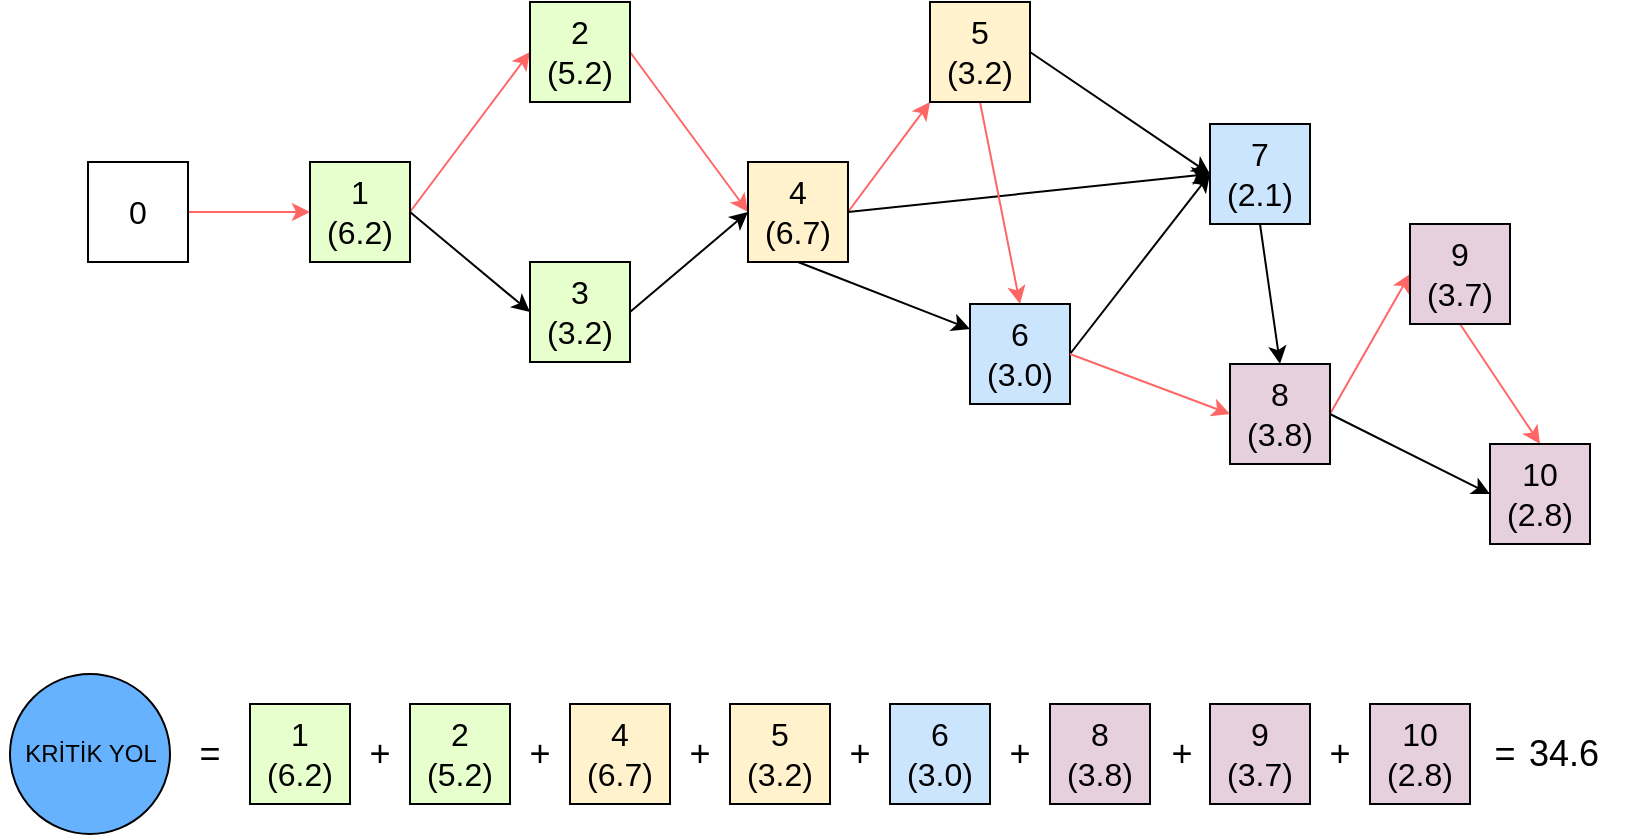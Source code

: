 <mxfile version="21.2.1" type="device">
  <diagram name="Sayfa -1" id="1VfGgLXpO2YLK4OjEldR">
    <mxGraphModel dx="1276" dy="623" grid="1" gridSize="10" guides="1" tooltips="1" connect="1" arrows="1" fold="1" page="1" pageScale="1" pageWidth="827" pageHeight="1169" math="0" shadow="0">
      <root>
        <mxCell id="0" />
        <mxCell id="1" parent="0" />
        <mxCell id="rzmeEAUV-gNBz53BcbZ_-18" value="" style="ellipse;whiteSpace=wrap;html=1;aspect=fixed;fillColor=#66B2FF;" parent="1" vertex="1">
          <mxGeometry x="20" y="675" width="80" height="80" as="geometry" />
        </mxCell>
        <mxCell id="x2CVY-ZXqYDdgK4kVcqY-9" value="" style="edgeStyle=orthogonalEdgeStyle;rounded=0;orthogonalLoop=1;jettySize=auto;html=1;entryX=0;entryY=0.5;entryDx=0;entryDy=0;exitX=1;exitY=0.5;exitDx=0;exitDy=0;strokeColor=#FF6666;" parent="1" source="x2CVY-ZXqYDdgK4kVcqY-7" target="x2CVY-ZXqYDdgK4kVcqY-8" edge="1">
          <mxGeometry relative="1" as="geometry" />
        </mxCell>
        <mxCell id="x2CVY-ZXqYDdgK4kVcqY-7" value="&lt;font size=&quot;3&quot;&gt;0&lt;/font&gt;" style="whiteSpace=wrap;html=1;aspect=fixed;" parent="1" vertex="1">
          <mxGeometry x="59" y="419" width="50" height="50" as="geometry" />
        </mxCell>
        <mxCell id="x2CVY-ZXqYDdgK4kVcqY-19" style="edgeStyle=none;rounded=0;orthogonalLoop=1;jettySize=auto;html=1;exitX=1;exitY=0.5;exitDx=0;exitDy=0;entryX=0;entryY=0.5;entryDx=0;entryDy=0;strokeColor=#FF6666;" parent="1" source="x2CVY-ZXqYDdgK4kVcqY-8" target="x2CVY-ZXqYDdgK4kVcqY-10" edge="1">
          <mxGeometry relative="1" as="geometry" />
        </mxCell>
        <mxCell id="x2CVY-ZXqYDdgK4kVcqY-20" style="edgeStyle=none;rounded=0;orthogonalLoop=1;jettySize=auto;html=1;exitX=1;exitY=0.5;exitDx=0;exitDy=0;entryX=0;entryY=0.5;entryDx=0;entryDy=0;" parent="1" source="x2CVY-ZXqYDdgK4kVcqY-8" target="x2CVY-ZXqYDdgK4kVcqY-13" edge="1">
          <mxGeometry relative="1" as="geometry" />
        </mxCell>
        <mxCell id="x2CVY-ZXqYDdgK4kVcqY-8" value="&lt;font size=&quot;3&quot;&gt;1&lt;br&gt;(6.2)&lt;br&gt;&lt;/font&gt;" style="whiteSpace=wrap;html=1;aspect=fixed;fillColor=#E6FFCC;" parent="1" vertex="1">
          <mxGeometry x="170" y="419" width="50" height="50" as="geometry" />
        </mxCell>
        <mxCell id="x2CVY-ZXqYDdgK4kVcqY-22" style="edgeStyle=none;rounded=0;orthogonalLoop=1;jettySize=auto;html=1;exitX=1;exitY=0.5;exitDx=0;exitDy=0;entryX=0;entryY=0.5;entryDx=0;entryDy=0;strokeColor=#FF6666;" parent="1" source="x2CVY-ZXqYDdgK4kVcqY-10" target="x2CVY-ZXqYDdgK4kVcqY-15" edge="1">
          <mxGeometry relative="1" as="geometry" />
        </mxCell>
        <mxCell id="x2CVY-ZXqYDdgK4kVcqY-10" value="&lt;font size=&quot;3&quot;&gt;2&lt;br&gt;(5.2)&lt;br&gt;&lt;/font&gt;" style="whiteSpace=wrap;html=1;aspect=fixed;fillColor=#E6FFCC;" parent="1" vertex="1">
          <mxGeometry x="280" y="339" width="50" height="50" as="geometry" />
        </mxCell>
        <mxCell id="x2CVY-ZXqYDdgK4kVcqY-23" style="edgeStyle=none;rounded=0;orthogonalLoop=1;jettySize=auto;html=1;exitX=1;exitY=0.5;exitDx=0;exitDy=0;entryX=0;entryY=0.5;entryDx=0;entryDy=0;" parent="1" source="x2CVY-ZXqYDdgK4kVcqY-13" target="x2CVY-ZXqYDdgK4kVcqY-15" edge="1">
          <mxGeometry relative="1" as="geometry">
            <mxPoint x="409" y="429" as="targetPoint" />
          </mxGeometry>
        </mxCell>
        <mxCell id="x2CVY-ZXqYDdgK4kVcqY-13" value="&lt;font size=&quot;3&quot;&gt;3&lt;br&gt;(3.2)&lt;br&gt;&lt;/font&gt;" style="whiteSpace=wrap;html=1;aspect=fixed;fillColor=#E6FFCC;" parent="1" vertex="1">
          <mxGeometry x="280" y="469" width="50" height="50" as="geometry" />
        </mxCell>
        <mxCell id="x2CVY-ZXqYDdgK4kVcqY-25" value="" style="edgeStyle=none;rounded=0;orthogonalLoop=1;jettySize=auto;html=1;entryX=0;entryY=1;entryDx=0;entryDy=0;exitX=1;exitY=0.5;exitDx=0;exitDy=0;strokeColor=#FF6666;" parent="1" source="x2CVY-ZXqYDdgK4kVcqY-15" target="x2CVY-ZXqYDdgK4kVcqY-24" edge="1">
          <mxGeometry relative="1" as="geometry" />
        </mxCell>
        <mxCell id="x2CVY-ZXqYDdgK4kVcqY-28" style="edgeStyle=none;rounded=0;orthogonalLoop=1;jettySize=auto;html=1;exitX=0.5;exitY=1;exitDx=0;exitDy=0;entryX=0;entryY=0.25;entryDx=0;entryDy=0;" parent="1" source="x2CVY-ZXqYDdgK4kVcqY-15" target="x2CVY-ZXqYDdgK4kVcqY-26" edge="1">
          <mxGeometry relative="1" as="geometry" />
        </mxCell>
        <mxCell id="x2CVY-ZXqYDdgK4kVcqY-32" style="edgeStyle=none;rounded=0;orthogonalLoop=1;jettySize=auto;html=1;exitX=1;exitY=0.5;exitDx=0;exitDy=0;entryX=0;entryY=0.5;entryDx=0;entryDy=0;" parent="1" source="x2CVY-ZXqYDdgK4kVcqY-15" target="x2CVY-ZXqYDdgK4kVcqY-30" edge="1">
          <mxGeometry relative="1" as="geometry" />
        </mxCell>
        <mxCell id="x2CVY-ZXqYDdgK4kVcqY-15" value="&lt;font size=&quot;3&quot;&gt;4&lt;br&gt;(6.7)&lt;br&gt;&lt;/font&gt;" style="whiteSpace=wrap;html=1;aspect=fixed;fillColor=#FFF2CC;" parent="1" vertex="1">
          <mxGeometry x="389" y="419" width="50" height="50" as="geometry" />
        </mxCell>
        <mxCell id="x2CVY-ZXqYDdgK4kVcqY-29" style="edgeStyle=none;rounded=0;orthogonalLoop=1;jettySize=auto;html=1;exitX=0.5;exitY=1;exitDx=0;exitDy=0;entryX=0.5;entryY=0;entryDx=0;entryDy=0;strokeColor=#FF6666;" parent="1" source="x2CVY-ZXqYDdgK4kVcqY-24" target="x2CVY-ZXqYDdgK4kVcqY-26" edge="1">
          <mxGeometry relative="1" as="geometry">
            <mxPoint x="499" y="529" as="targetPoint" />
          </mxGeometry>
        </mxCell>
        <mxCell id="x2CVY-ZXqYDdgK4kVcqY-33" style="edgeStyle=none;rounded=0;orthogonalLoop=1;jettySize=auto;html=1;exitX=1;exitY=0.5;exitDx=0;exitDy=0;entryX=0;entryY=0.5;entryDx=0;entryDy=0;" parent="1" source="x2CVY-ZXqYDdgK4kVcqY-24" target="x2CVY-ZXqYDdgK4kVcqY-30" edge="1">
          <mxGeometry relative="1" as="geometry">
            <mxPoint x="609" y="559" as="targetPoint" />
          </mxGeometry>
        </mxCell>
        <mxCell id="x2CVY-ZXqYDdgK4kVcqY-24" value="&lt;font size=&quot;3&quot;&gt;5&lt;br&gt;(3.2)&lt;br&gt;&lt;/font&gt;" style="whiteSpace=wrap;html=1;aspect=fixed;fillColor=#FFF2CC;" parent="1" vertex="1">
          <mxGeometry x="480" y="339" width="50" height="50" as="geometry" />
        </mxCell>
        <mxCell id="x2CVY-ZXqYDdgK4kVcqY-31" value="" style="edgeStyle=none;rounded=0;orthogonalLoop=1;jettySize=auto;html=1;exitX=1;exitY=0.5;exitDx=0;exitDy=0;entryX=0;entryY=0.5;entryDx=0;entryDy=0;" parent="1" source="x2CVY-ZXqYDdgK4kVcqY-26" target="x2CVY-ZXqYDdgK4kVcqY-30" edge="1">
          <mxGeometry relative="1" as="geometry">
            <mxPoint x="709" y="519" as="targetPoint" />
          </mxGeometry>
        </mxCell>
        <mxCell id="x2CVY-ZXqYDdgK4kVcqY-26" value="&lt;font size=&quot;3&quot;&gt;6&lt;br&gt;(3.0)&lt;br&gt;&lt;/font&gt;" style="whiteSpace=wrap;html=1;aspect=fixed;fillColor=#CCE5FF;" parent="1" vertex="1">
          <mxGeometry x="500" y="490" width="50" height="50" as="geometry" />
        </mxCell>
        <mxCell id="x2CVY-ZXqYDdgK4kVcqY-35" value="" style="edgeStyle=none;rounded=0;orthogonalLoop=1;jettySize=auto;html=1;entryX=0.5;entryY=0;entryDx=0;entryDy=0;exitX=0.5;exitY=1;exitDx=0;exitDy=0;" parent="1" source="x2CVY-ZXqYDdgK4kVcqY-30" target="x2CVY-ZXqYDdgK4kVcqY-34" edge="1">
          <mxGeometry relative="1" as="geometry" />
        </mxCell>
        <mxCell id="x2CVY-ZXqYDdgK4kVcqY-30" value="&lt;font size=&quot;3&quot;&gt;7&lt;br&gt;(2.1)&lt;br&gt;&lt;/font&gt;" style="whiteSpace=wrap;html=1;aspect=fixed;fillColor=#CCE5FF;" parent="1" vertex="1">
          <mxGeometry x="620" y="400" width="50" height="50" as="geometry" />
        </mxCell>
        <mxCell id="x2CVY-ZXqYDdgK4kVcqY-38" value="" style="edgeStyle=none;rounded=0;orthogonalLoop=1;jettySize=auto;html=1;entryX=0;entryY=0.5;entryDx=0;entryDy=0;exitX=1;exitY=0.5;exitDx=0;exitDy=0;strokeColor=#FF6666;" parent="1" source="x2CVY-ZXqYDdgK4kVcqY-34" target="x2CVY-ZXqYDdgK4kVcqY-37" edge="1">
          <mxGeometry relative="1" as="geometry" />
        </mxCell>
        <mxCell id="x2CVY-ZXqYDdgK4kVcqY-41" style="edgeStyle=none;rounded=0;orthogonalLoop=1;jettySize=auto;html=1;exitX=1;exitY=0.5;exitDx=0;exitDy=0;entryX=0;entryY=0.5;entryDx=0;entryDy=0;" parent="1" source="x2CVY-ZXqYDdgK4kVcqY-34" target="x2CVY-ZXqYDdgK4kVcqY-39" edge="1">
          <mxGeometry relative="1" as="geometry" />
        </mxCell>
        <mxCell id="x2CVY-ZXqYDdgK4kVcqY-40" value="" style="edgeStyle=none;rounded=0;orthogonalLoop=1;jettySize=auto;html=1;entryX=0.5;entryY=0;entryDx=0;entryDy=0;exitX=0.5;exitY=1;exitDx=0;exitDy=0;strokeColor=#FF6666;" parent="1" source="x2CVY-ZXqYDdgK4kVcqY-37" target="x2CVY-ZXqYDdgK4kVcqY-39" edge="1">
          <mxGeometry relative="1" as="geometry" />
        </mxCell>
        <mxCell id="x2CVY-ZXqYDdgK4kVcqY-39" value="&lt;font size=&quot;3&quot;&gt;10&lt;br&gt;(2.8)&lt;br&gt;&lt;/font&gt;" style="whiteSpace=wrap;html=1;aspect=fixed;fillColor=#E6D0DE;" parent="1" vertex="1">
          <mxGeometry x="760" y="560" width="50" height="50" as="geometry" />
        </mxCell>
        <mxCell id="x2CVY-ZXqYDdgK4kVcqY-37" value="&lt;font size=&quot;3&quot;&gt;9&lt;br&gt;(3.7)&lt;br&gt;&lt;/font&gt;" style="whiteSpace=wrap;html=1;aspect=fixed;fillColor=#E6D0DE;" parent="1" vertex="1">
          <mxGeometry x="720" y="450" width="50" height="50" as="geometry" />
        </mxCell>
        <mxCell id="rzmeEAUV-gNBz53BcbZ_-4" value="" style="edgeStyle=none;rounded=0;orthogonalLoop=1;jettySize=auto;html=1;exitX=1;exitY=0.5;exitDx=0;exitDy=0;entryX=0;entryY=0.5;entryDx=0;entryDy=0;strokeColor=#FF6666;" parent="1" source="x2CVY-ZXqYDdgK4kVcqY-26" target="x2CVY-ZXqYDdgK4kVcqY-34" edge="1">
          <mxGeometry relative="1" as="geometry">
            <mxPoint x="615" y="585" as="sourcePoint" />
            <mxPoint x="1100" y="585" as="targetPoint" />
          </mxGeometry>
        </mxCell>
        <mxCell id="x2CVY-ZXqYDdgK4kVcqY-34" value="&lt;font size=&quot;3&quot;&gt;8&lt;br&gt;(3.8)&lt;br&gt;&lt;/font&gt;" style="whiteSpace=wrap;html=1;aspect=fixed;fillColor=#E6D0DE;" parent="1" vertex="1">
          <mxGeometry x="630" y="520" width="50" height="50" as="geometry" />
        </mxCell>
        <mxCell id="rzmeEAUV-gNBz53BcbZ_-9" value="KRİTİK YOL" style="text;html=1;align=center;verticalAlign=middle;resizable=0;points=[];autosize=1;strokeColor=none;fillColor=none;" parent="1" vertex="1">
          <mxGeometry x="15" y="700" width="90" height="30" as="geometry" />
        </mxCell>
        <mxCell id="rzmeEAUV-gNBz53BcbZ_-10" value="&lt;font size=&quot;3&quot;&gt;1&lt;br&gt;(6.2)&lt;br&gt;&lt;/font&gt;" style="whiteSpace=wrap;html=1;aspect=fixed;fillColor=#E6FFCC;" parent="1" vertex="1">
          <mxGeometry x="140" y="690" width="50" height="50" as="geometry" />
        </mxCell>
        <mxCell id="rzmeEAUV-gNBz53BcbZ_-11" value="&lt;font size=&quot;3&quot;&gt;2&lt;br&gt;(5.2)&lt;br&gt;&lt;/font&gt;" style="whiteSpace=wrap;html=1;aspect=fixed;fillColor=#E6FFCC;" parent="1" vertex="1">
          <mxGeometry x="220" y="690" width="50" height="50" as="geometry" />
        </mxCell>
        <mxCell id="rzmeEAUV-gNBz53BcbZ_-12" value="&lt;font size=&quot;3&quot;&gt;4&lt;br&gt;(6.7)&lt;br&gt;&lt;/font&gt;" style="whiteSpace=wrap;html=1;aspect=fixed;fillColor=#FFF2CC;" parent="1" vertex="1">
          <mxGeometry x="300" y="690" width="50" height="50" as="geometry" />
        </mxCell>
        <mxCell id="rzmeEAUV-gNBz53BcbZ_-13" value="&lt;font size=&quot;3&quot;&gt;5&lt;br&gt;(3.2)&lt;br&gt;&lt;/font&gt;" style="whiteSpace=wrap;html=1;aspect=fixed;fillColor=#FFF2CC;" parent="1" vertex="1">
          <mxGeometry x="380" y="690" width="50" height="50" as="geometry" />
        </mxCell>
        <mxCell id="rzmeEAUV-gNBz53BcbZ_-14" value="&lt;font size=&quot;3&quot;&gt;6&lt;br&gt;(3.0)&lt;br&gt;&lt;/font&gt;" style="whiteSpace=wrap;html=1;aspect=fixed;fillColor=#CCE5FF;" parent="1" vertex="1">
          <mxGeometry x="460" y="690" width="50" height="50" as="geometry" />
        </mxCell>
        <mxCell id="rzmeEAUV-gNBz53BcbZ_-15" value="&lt;font size=&quot;3&quot;&gt;8&lt;br&gt;(3.8)&lt;br&gt;&lt;/font&gt;" style="whiteSpace=wrap;html=1;aspect=fixed;fillColor=#E6D0DE;" parent="1" vertex="1">
          <mxGeometry x="540" y="690" width="50" height="50" as="geometry" />
        </mxCell>
        <mxCell id="rzmeEAUV-gNBz53BcbZ_-16" value="&lt;font size=&quot;3&quot;&gt;9&lt;br&gt;(3.7)&lt;br&gt;&lt;/font&gt;" style="whiteSpace=wrap;html=1;aspect=fixed;fillColor=#E6D0DE;" parent="1" vertex="1">
          <mxGeometry x="620" y="690" width="50" height="50" as="geometry" />
        </mxCell>
        <mxCell id="rzmeEAUV-gNBz53BcbZ_-17" value="&lt;font size=&quot;3&quot;&gt;10&lt;br&gt;(2.8)&lt;br&gt;&lt;/font&gt;" style="whiteSpace=wrap;html=1;aspect=fixed;fillColor=#E6D0DE;" parent="1" vertex="1">
          <mxGeometry x="700" y="690" width="50" height="50" as="geometry" />
        </mxCell>
        <mxCell id="rzmeEAUV-gNBz53BcbZ_-20" value="&lt;font style=&quot;font-size: 18px;&quot;&gt;=&lt;/font&gt;" style="text;html=1;strokeColor=none;fillColor=none;align=center;verticalAlign=middle;whiteSpace=wrap;rounded=0;" parent="1" vertex="1">
          <mxGeometry x="90" y="700" width="60" height="30" as="geometry" />
        </mxCell>
        <mxCell id="rzmeEAUV-gNBz53BcbZ_-21" style="edgeStyle=none;rounded=0;orthogonalLoop=1;jettySize=auto;html=1;exitX=0.5;exitY=1;exitDx=0;exitDy=0;" parent="1" source="rzmeEAUV-gNBz53BcbZ_-20" target="rzmeEAUV-gNBz53BcbZ_-20" edge="1">
          <mxGeometry relative="1" as="geometry" />
        </mxCell>
        <mxCell id="rzmeEAUV-gNBz53BcbZ_-22" value="&lt;font style=&quot;font-size: 18px;&quot;&gt;+&lt;/font&gt;" style="text;html=1;strokeColor=none;fillColor=none;align=center;verticalAlign=middle;whiteSpace=wrap;rounded=0;" parent="1" vertex="1">
          <mxGeometry x="190" y="700" width="30" height="30" as="geometry" />
        </mxCell>
        <mxCell id="rzmeEAUV-gNBz53BcbZ_-23" value="&lt;font style=&quot;font-size: 18px;&quot;&gt;+&lt;/font&gt;" style="text;html=1;strokeColor=none;fillColor=none;align=center;verticalAlign=middle;whiteSpace=wrap;rounded=0;" parent="1" vertex="1">
          <mxGeometry x="275" y="700" width="20" height="30" as="geometry" />
        </mxCell>
        <mxCell id="rzmeEAUV-gNBz53BcbZ_-24" value="&lt;font style=&quot;font-size: 18px;&quot;&gt;+&lt;/font&gt;" style="text;html=1;strokeColor=none;fillColor=none;align=center;verticalAlign=middle;whiteSpace=wrap;rounded=0;" parent="1" vertex="1">
          <mxGeometry x="596" y="700" width="20" height="30" as="geometry" />
        </mxCell>
        <mxCell id="rzmeEAUV-gNBz53BcbZ_-25" value="&lt;font style=&quot;font-size: 18px;&quot;&gt;+&lt;/font&gt;" style="text;html=1;strokeColor=none;fillColor=none;align=center;verticalAlign=middle;whiteSpace=wrap;rounded=0;" parent="1" vertex="1">
          <mxGeometry x="515" y="700" width="20" height="30" as="geometry" />
        </mxCell>
        <mxCell id="rzmeEAUV-gNBz53BcbZ_-26" value="&lt;font style=&quot;font-size: 18px;&quot;&gt;+&lt;/font&gt;" style="text;html=1;strokeColor=none;fillColor=none;align=center;verticalAlign=middle;whiteSpace=wrap;rounded=0;" parent="1" vertex="1">
          <mxGeometry x="435" y="700" width="20" height="30" as="geometry" />
        </mxCell>
        <mxCell id="rzmeEAUV-gNBz53BcbZ_-27" value="&lt;font style=&quot;font-size: 18px;&quot;&gt;+&lt;/font&gt;" style="text;html=1;strokeColor=none;fillColor=none;align=center;verticalAlign=middle;whiteSpace=wrap;rounded=0;" parent="1" vertex="1">
          <mxGeometry x="355" y="700" width="20" height="30" as="geometry" />
        </mxCell>
        <mxCell id="rzmeEAUV-gNBz53BcbZ_-28" value="&lt;font style=&quot;font-size: 18px;&quot;&gt;+&lt;/font&gt;" style="text;html=1;strokeColor=none;fillColor=none;align=center;verticalAlign=middle;whiteSpace=wrap;rounded=0;" parent="1" vertex="1">
          <mxGeometry x="675" y="700" width="20" height="30" as="geometry" />
        </mxCell>
        <mxCell id="rzmeEAUV-gNBz53BcbZ_-29" value="&lt;font style=&quot;font-size: 18px;&quot;&gt;=&lt;/font&gt;" style="text;html=1;strokeColor=none;fillColor=none;align=center;verticalAlign=middle;whiteSpace=wrap;rounded=0;" parent="1" vertex="1">
          <mxGeometry x="750" y="700" width="35" height="30" as="geometry" />
        </mxCell>
        <mxCell id="rzmeEAUV-gNBz53BcbZ_-30" value="&lt;font style=&quot;font-size: 18px;&quot;&gt;34.6&lt;/font&gt;" style="text;html=1;strokeColor=none;fillColor=none;align=center;verticalAlign=middle;whiteSpace=wrap;rounded=0;" parent="1" vertex="1">
          <mxGeometry x="767" y="700" width="60" height="30" as="geometry" />
        </mxCell>
      </root>
    </mxGraphModel>
  </diagram>
</mxfile>
